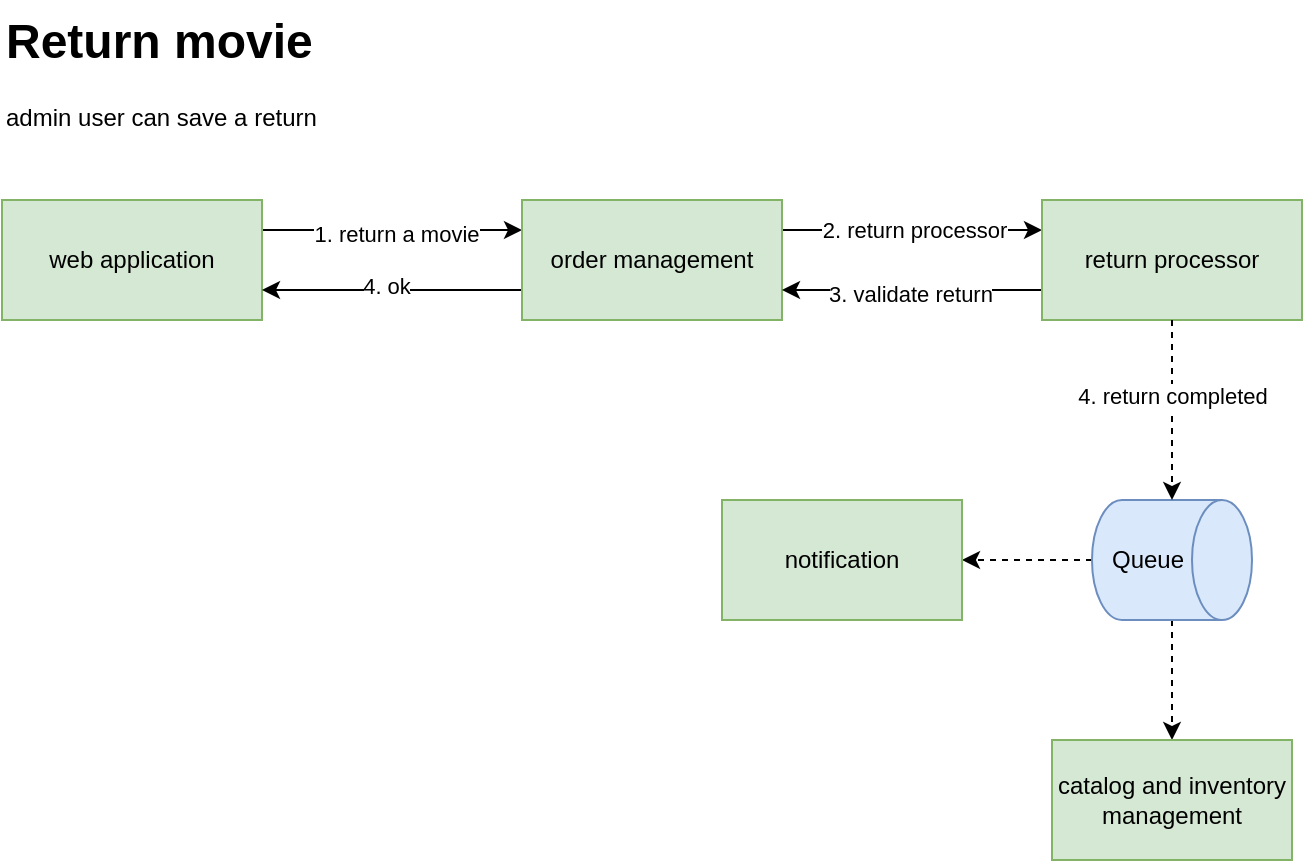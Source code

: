 <mxfile version="24.0.5" type="github">
  <diagram name="Page-1" id="qreUjN5F2P88OZPngTWF">
    <mxGraphModel dx="1434" dy="-446" grid="1" gridSize="10" guides="1" tooltips="1" connect="1" arrows="1" fold="1" page="1" pageScale="1" pageWidth="827" pageHeight="1169" math="0" shadow="0">
      <root>
        <mxCell id="0" />
        <mxCell id="1" parent="0" />
        <mxCell id="ZhB0yShpX8SNdS-uQnLm-4" style="edgeStyle=orthogonalEdgeStyle;rounded=0;orthogonalLoop=1;jettySize=auto;html=1;exitX=1;exitY=0.25;exitDx=0;exitDy=0;entryX=0;entryY=0.25;entryDx=0;entryDy=0;" edge="1" parent="1" source="ZhB0yShpX8SNdS-uQnLm-1" target="ZhB0yShpX8SNdS-uQnLm-3">
          <mxGeometry relative="1" as="geometry" />
        </mxCell>
        <mxCell id="ZhB0yShpX8SNdS-uQnLm-5" value="1. return a movie" style="edgeLabel;html=1;align=center;verticalAlign=middle;resizable=0;points=[];" vertex="1" connectable="0" parent="ZhB0yShpX8SNdS-uQnLm-4">
          <mxGeometry x="0.02" y="-2" relative="1" as="geometry">
            <mxPoint as="offset" />
          </mxGeometry>
        </mxCell>
        <mxCell id="ZhB0yShpX8SNdS-uQnLm-1" value="web application" style="rounded=0;whiteSpace=wrap;html=1;fillColor=#d5e8d4;strokeColor=#82b366;" vertex="1" parent="1">
          <mxGeometry x="80" y="1410" width="130" height="60" as="geometry" />
        </mxCell>
        <mxCell id="ZhB0yShpX8SNdS-uQnLm-2" value="&lt;h1 style=&quot;margin-top: 0px;&quot;&gt;Return movie&lt;br&gt;&lt;/h1&gt;admin user can save a return" style="text;html=1;whiteSpace=wrap;overflow=hidden;rounded=0;" vertex="1" parent="1">
          <mxGeometry x="80" y="1310" width="180" height="80" as="geometry" />
        </mxCell>
        <mxCell id="ZhB0yShpX8SNdS-uQnLm-7" style="edgeStyle=orthogonalEdgeStyle;rounded=0;orthogonalLoop=1;jettySize=auto;html=1;exitX=1;exitY=0.25;exitDx=0;exitDy=0;entryX=0;entryY=0.25;entryDx=0;entryDy=0;" edge="1" parent="1" source="ZhB0yShpX8SNdS-uQnLm-3" target="ZhB0yShpX8SNdS-uQnLm-6">
          <mxGeometry relative="1" as="geometry" />
        </mxCell>
        <mxCell id="ZhB0yShpX8SNdS-uQnLm-8" value="2. return processor" style="edgeLabel;html=1;align=center;verticalAlign=middle;resizable=0;points=[];" vertex="1" connectable="0" parent="ZhB0yShpX8SNdS-uQnLm-7">
          <mxGeometry x="0.018" relative="1" as="geometry">
            <mxPoint as="offset" />
          </mxGeometry>
        </mxCell>
        <mxCell id="ZhB0yShpX8SNdS-uQnLm-15" style="edgeStyle=orthogonalEdgeStyle;rounded=0;orthogonalLoop=1;jettySize=auto;html=1;exitX=0;exitY=0.75;exitDx=0;exitDy=0;entryX=1;entryY=0.75;entryDx=0;entryDy=0;" edge="1" parent="1" source="ZhB0yShpX8SNdS-uQnLm-3" target="ZhB0yShpX8SNdS-uQnLm-1">
          <mxGeometry relative="1" as="geometry" />
        </mxCell>
        <mxCell id="ZhB0yShpX8SNdS-uQnLm-16" value="4. ok" style="edgeLabel;html=1;align=center;verticalAlign=middle;resizable=0;points=[];" vertex="1" connectable="0" parent="ZhB0yShpX8SNdS-uQnLm-15">
          <mxGeometry x="0.046" y="-2" relative="1" as="geometry">
            <mxPoint as="offset" />
          </mxGeometry>
        </mxCell>
        <mxCell id="ZhB0yShpX8SNdS-uQnLm-3" value="order management" style="rounded=0;whiteSpace=wrap;html=1;fillColor=#d5e8d4;strokeColor=#82b366;" vertex="1" parent="1">
          <mxGeometry x="340" y="1410" width="130" height="60" as="geometry" />
        </mxCell>
        <mxCell id="ZhB0yShpX8SNdS-uQnLm-13" style="edgeStyle=orthogonalEdgeStyle;rounded=0;orthogonalLoop=1;jettySize=auto;html=1;exitX=0;exitY=0.75;exitDx=0;exitDy=0;entryX=1;entryY=0.75;entryDx=0;entryDy=0;" edge="1" parent="1" source="ZhB0yShpX8SNdS-uQnLm-6" target="ZhB0yShpX8SNdS-uQnLm-3">
          <mxGeometry relative="1" as="geometry" />
        </mxCell>
        <mxCell id="ZhB0yShpX8SNdS-uQnLm-14" value="3. validate return" style="edgeLabel;html=1;align=center;verticalAlign=middle;resizable=0;points=[];" vertex="1" connectable="0" parent="ZhB0yShpX8SNdS-uQnLm-13">
          <mxGeometry x="0.015" y="2" relative="1" as="geometry">
            <mxPoint as="offset" />
          </mxGeometry>
        </mxCell>
        <mxCell id="ZhB0yShpX8SNdS-uQnLm-6" value="return processor" style="rounded=0;whiteSpace=wrap;html=1;fillColor=#d5e8d4;strokeColor=#82b366;" vertex="1" parent="1">
          <mxGeometry x="600" y="1410" width="130" height="60" as="geometry" />
        </mxCell>
        <mxCell id="ZhB0yShpX8SNdS-uQnLm-20" style="edgeStyle=orthogonalEdgeStyle;rounded=0;orthogonalLoop=1;jettySize=auto;html=1;entryX=0.5;entryY=0;entryDx=0;entryDy=0;dashed=1;" edge="1" parent="1" source="ZhB0yShpX8SNdS-uQnLm-10" target="ZhB0yShpX8SNdS-uQnLm-19">
          <mxGeometry relative="1" as="geometry" />
        </mxCell>
        <mxCell id="ZhB0yShpX8SNdS-uQnLm-21" style="edgeStyle=orthogonalEdgeStyle;rounded=0;orthogonalLoop=1;jettySize=auto;html=1;exitX=0.5;exitY=1;exitDx=0;exitDy=0;exitPerimeter=0;entryX=1;entryY=0.5;entryDx=0;entryDy=0;dashed=1;" edge="1" parent="1" source="ZhB0yShpX8SNdS-uQnLm-10" target="ZhB0yShpX8SNdS-uQnLm-18">
          <mxGeometry relative="1" as="geometry" />
        </mxCell>
        <mxCell id="ZhB0yShpX8SNdS-uQnLm-10" value="Queue" style="shape=cylinder3;whiteSpace=wrap;html=1;boundedLbl=1;backgroundOutline=1;size=15;direction=south;fillColor=#dae8fc;strokeColor=#6c8ebf;" vertex="1" parent="1">
          <mxGeometry x="625" y="1560" width="80" height="60" as="geometry" />
        </mxCell>
        <mxCell id="ZhB0yShpX8SNdS-uQnLm-11" style="edgeStyle=orthogonalEdgeStyle;rounded=0;orthogonalLoop=1;jettySize=auto;html=1;entryX=0;entryY=0.5;entryDx=0;entryDy=0;entryPerimeter=0;dashed=1;" edge="1" parent="1" source="ZhB0yShpX8SNdS-uQnLm-6" target="ZhB0yShpX8SNdS-uQnLm-10">
          <mxGeometry relative="1" as="geometry" />
        </mxCell>
        <mxCell id="ZhB0yShpX8SNdS-uQnLm-12" value="4. return completed" style="edgeLabel;html=1;align=center;verticalAlign=middle;resizable=0;points=[];" vertex="1" connectable="0" parent="ZhB0yShpX8SNdS-uQnLm-11">
          <mxGeometry x="-0.156" relative="1" as="geometry">
            <mxPoint as="offset" />
          </mxGeometry>
        </mxCell>
        <mxCell id="ZhB0yShpX8SNdS-uQnLm-18" value="notification" style="whiteSpace=wrap;html=1;fillColor=#d5e8d4;strokeColor=#82b366;rounded=0;" vertex="1" parent="1">
          <mxGeometry x="440" y="1560" width="120" height="60" as="geometry" />
        </mxCell>
        <mxCell id="ZhB0yShpX8SNdS-uQnLm-19" value="catalog and inventory management" style="whiteSpace=wrap;html=1;fillColor=#d5e8d4;strokeColor=#82b366;rounded=0;" vertex="1" parent="1">
          <mxGeometry x="605" y="1680" width="120" height="60" as="geometry" />
        </mxCell>
      </root>
    </mxGraphModel>
  </diagram>
</mxfile>
